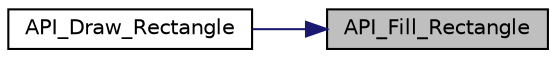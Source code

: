 digraph "API_Fill_Rectangle"
{
 // LATEX_PDF_SIZE
  edge [fontname="Helvetica",fontsize="10",labelfontname="Helvetica",labelfontsize="10"];
  node [fontname="Helvetica",fontsize="10",shape=record];
  rankdir="RL";
  Node1 [label="API_Fill_Rectangle",height=0.2,width=0.4,color="black", fillcolor="grey75", style="filled", fontcolor="black",tooltip="This function fills the inside of the rectangle with one color."];
  Node1 -> Node2 [dir="back",color="midnightblue",fontsize="10",style="solid",fontname="Helvetica"];
  Node2 [label="API_Draw_Rectangle",height=0.2,width=0.4,color="black", fillcolor="white", style="filled",URL="$rectangle_8h.html#a0b83460dfcab1acbf9548526245322da",tooltip="Draw rectangle functions."];
}
